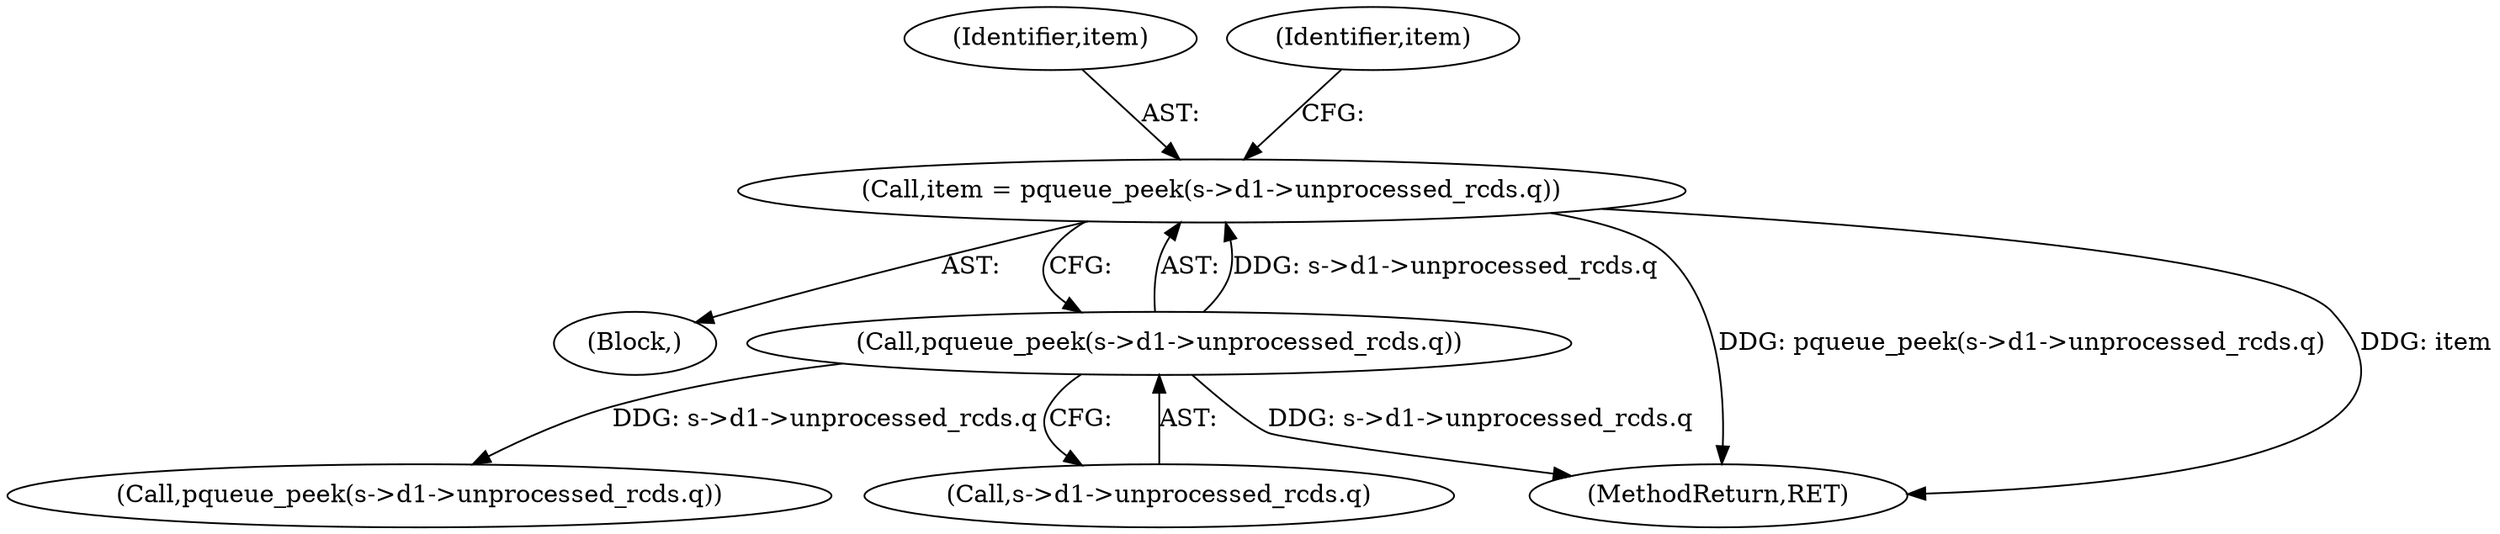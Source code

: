digraph "0_openssl_103b171d8fc282ef435f8de9afbf7782e312961f_1@pointer" {
"1000108" [label="(Call,item = pqueue_peek(s->d1->unprocessed_rcds.q))"];
"1000110" [label="(Call,pqueue_peek(s->d1->unprocessed_rcds.q))"];
"1000109" [label="(Identifier,item)"];
"1000119" [label="(Identifier,item)"];
"1000138" [label="(Call,pqueue_peek(s->d1->unprocessed_rcds.q))"];
"1000106" [label="(Block,)"];
"1000111" [label="(Call,s->d1->unprocessed_rcds.q)"];
"1000110" [label="(Call,pqueue_peek(s->d1->unprocessed_rcds.q))"];
"1000206" [label="(MethodReturn,RET)"];
"1000108" [label="(Call,item = pqueue_peek(s->d1->unprocessed_rcds.q))"];
"1000108" -> "1000106"  [label="AST: "];
"1000108" -> "1000110"  [label="CFG: "];
"1000109" -> "1000108"  [label="AST: "];
"1000110" -> "1000108"  [label="AST: "];
"1000119" -> "1000108"  [label="CFG: "];
"1000108" -> "1000206"  [label="DDG: pqueue_peek(s->d1->unprocessed_rcds.q)"];
"1000108" -> "1000206"  [label="DDG: item"];
"1000110" -> "1000108"  [label="DDG: s->d1->unprocessed_rcds.q"];
"1000110" -> "1000111"  [label="CFG: "];
"1000111" -> "1000110"  [label="AST: "];
"1000110" -> "1000206"  [label="DDG: s->d1->unprocessed_rcds.q"];
"1000110" -> "1000138"  [label="DDG: s->d1->unprocessed_rcds.q"];
}
